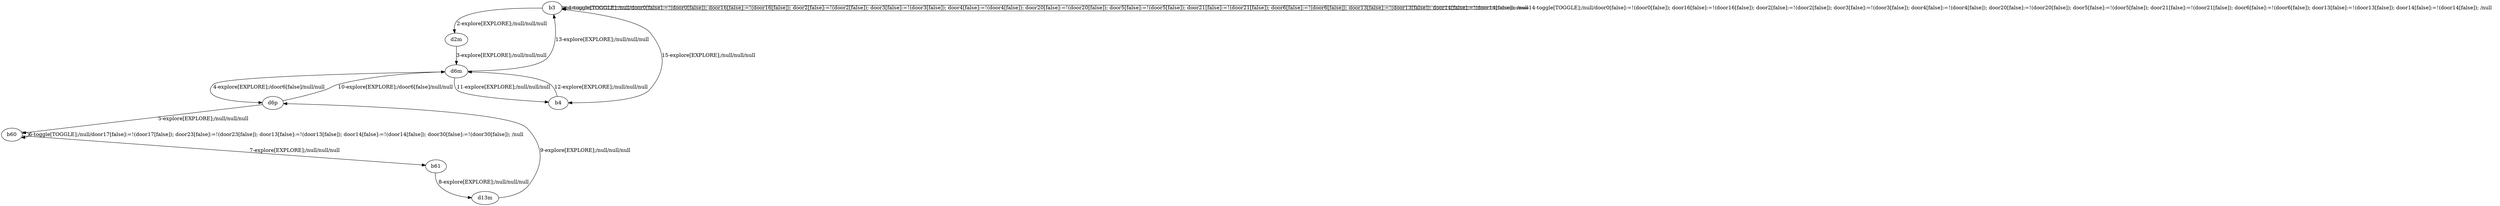 # Total number of goals covered by this test: 3
# b60 --> b60
# d13m --> d6p
# b60 --> b61

digraph g {
"b3" -> "b3" [label = "1-toggle[TOGGLE];/null/door0[false]:=!(door0[false]); door16[false]:=!(door16[false]); door2[false]:=!(door2[false]); door3[false]:=!(door3[false]); door4[false]:=!(door4[false]); door20[false]:=!(door20[false]); door5[false]:=!(door5[false]); door21[false]:=!(door21[false]); door6[false]:=!(door6[false]); door13[false]:=!(door13[false]); door14[false]:=!(door14[false]); /null"];
"b3" -> "d2m" [label = "2-explore[EXPLORE];/null/null/null"];
"d2m" -> "d6m" [label = "3-explore[EXPLORE];/null/null/null"];
"d6m" -> "d6p" [label = "4-explore[EXPLORE];/door6[false]/null/null"];
"d6p" -> "b60" [label = "5-explore[EXPLORE];/null/null/null"];
"b60" -> "b60" [label = "6-toggle[TOGGLE];/null/door17[false]:=!(door17[false]); door23[false]:=!(door23[false]); door13[false]:=!(door13[false]); door14[false]:=!(door14[false]); door30[false]:=!(door30[false]); /null"];
"b60" -> "b61" [label = "7-explore[EXPLORE];/null/null/null"];
"b61" -> "d13m" [label = "8-explore[EXPLORE];/null/null/null"];
"d13m" -> "d6p" [label = "9-explore[EXPLORE];/null/null/null"];
"d6p" -> "d6m" [label = "10-explore[EXPLORE];/door6[false]/null/null"];
"d6m" -> "b4" [label = "11-explore[EXPLORE];/null/null/null"];
"b4" -> "d6m" [label = "12-explore[EXPLORE];/null/null/null"];
"d6m" -> "b3" [label = "13-explore[EXPLORE];/null/null/null"];
"b3" -> "b3" [label = "14-toggle[TOGGLE];/null/door0[false]:=!(door0[false]); door16[false]:=!(door16[false]); door2[false]:=!(door2[false]); door3[false]:=!(door3[false]); door4[false]:=!(door4[false]); door20[false]:=!(door20[false]); door5[false]:=!(door5[false]); door21[false]:=!(door21[false]); door6[false]:=!(door6[false]); door13[false]:=!(door13[false]); door14[false]:=!(door14[false]); /null"];
"b3" -> "b4" [label = "15-explore[EXPLORE];/null/null/null"];
}